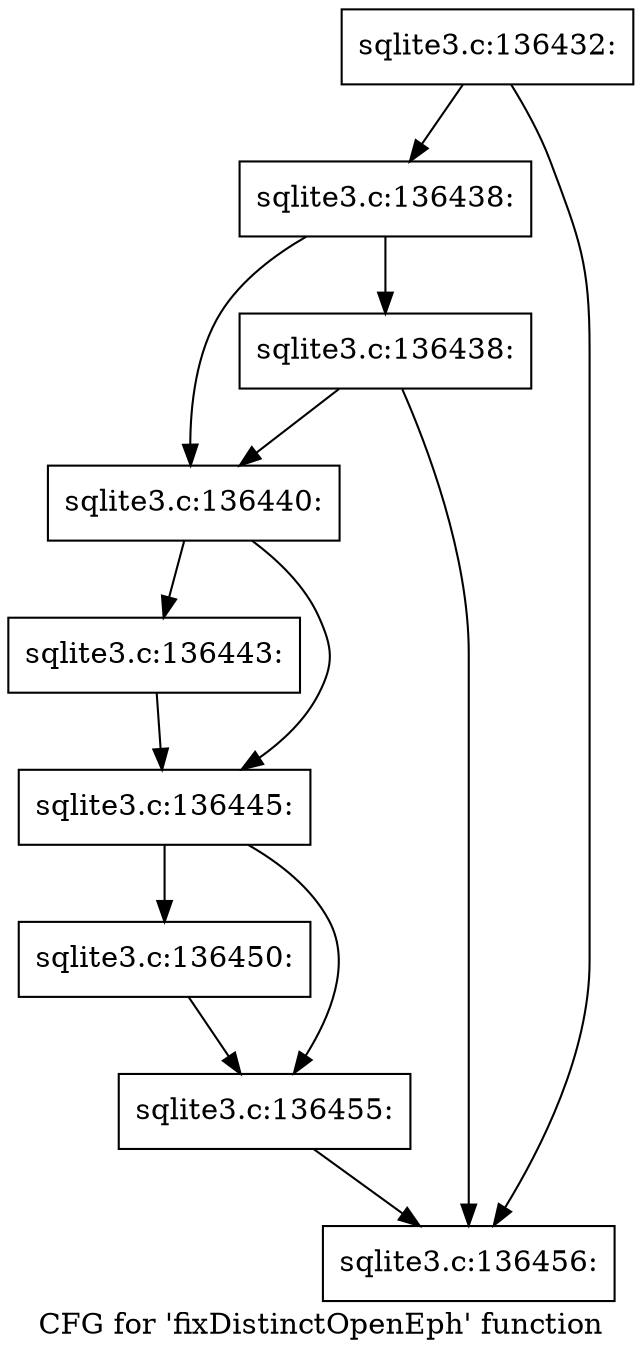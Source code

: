 digraph "CFG for 'fixDistinctOpenEph' function" {
	label="CFG for 'fixDistinctOpenEph' function";

	Node0x55c0f9c56210 [shape=record,label="{sqlite3.c:136432:}"];
	Node0x55c0f9c56210 -> Node0x55c0f9c58670;
	Node0x55c0f9c56210 -> Node0x55c0f9c58620;
	Node0x55c0f9c58670 [shape=record,label="{sqlite3.c:136438:}"];
	Node0x55c0f9c58670 -> Node0x55c0f9c585d0;
	Node0x55c0f9c58670 -> Node0x55c0f9c58a20;
	Node0x55c0f9c58a20 [shape=record,label="{sqlite3.c:136438:}"];
	Node0x55c0f9c58a20 -> Node0x55c0f9c585d0;
	Node0x55c0f9c58a20 -> Node0x55c0f9c58620;
	Node0x55c0f9c585d0 [shape=record,label="{sqlite3.c:136440:}"];
	Node0x55c0f9c585d0 -> Node0x55c0f9c59770;
	Node0x55c0f9c585d0 -> Node0x55c0f9c597c0;
	Node0x55c0f9c59770 [shape=record,label="{sqlite3.c:136443:}"];
	Node0x55c0f9c59770 -> Node0x55c0f9c597c0;
	Node0x55c0f9c597c0 [shape=record,label="{sqlite3.c:136445:}"];
	Node0x55c0f9c597c0 -> Node0x55c0f9c5a3d0;
	Node0x55c0f9c597c0 -> Node0x55c0f9c5a420;
	Node0x55c0f9c5a3d0 [shape=record,label="{sqlite3.c:136450:}"];
	Node0x55c0f9c5a3d0 -> Node0x55c0f9c5a420;
	Node0x55c0f9c5a420 [shape=record,label="{sqlite3.c:136455:}"];
	Node0x55c0f9c5a420 -> Node0x55c0f9c58620;
	Node0x55c0f9c58620 [shape=record,label="{sqlite3.c:136456:}"];
}
